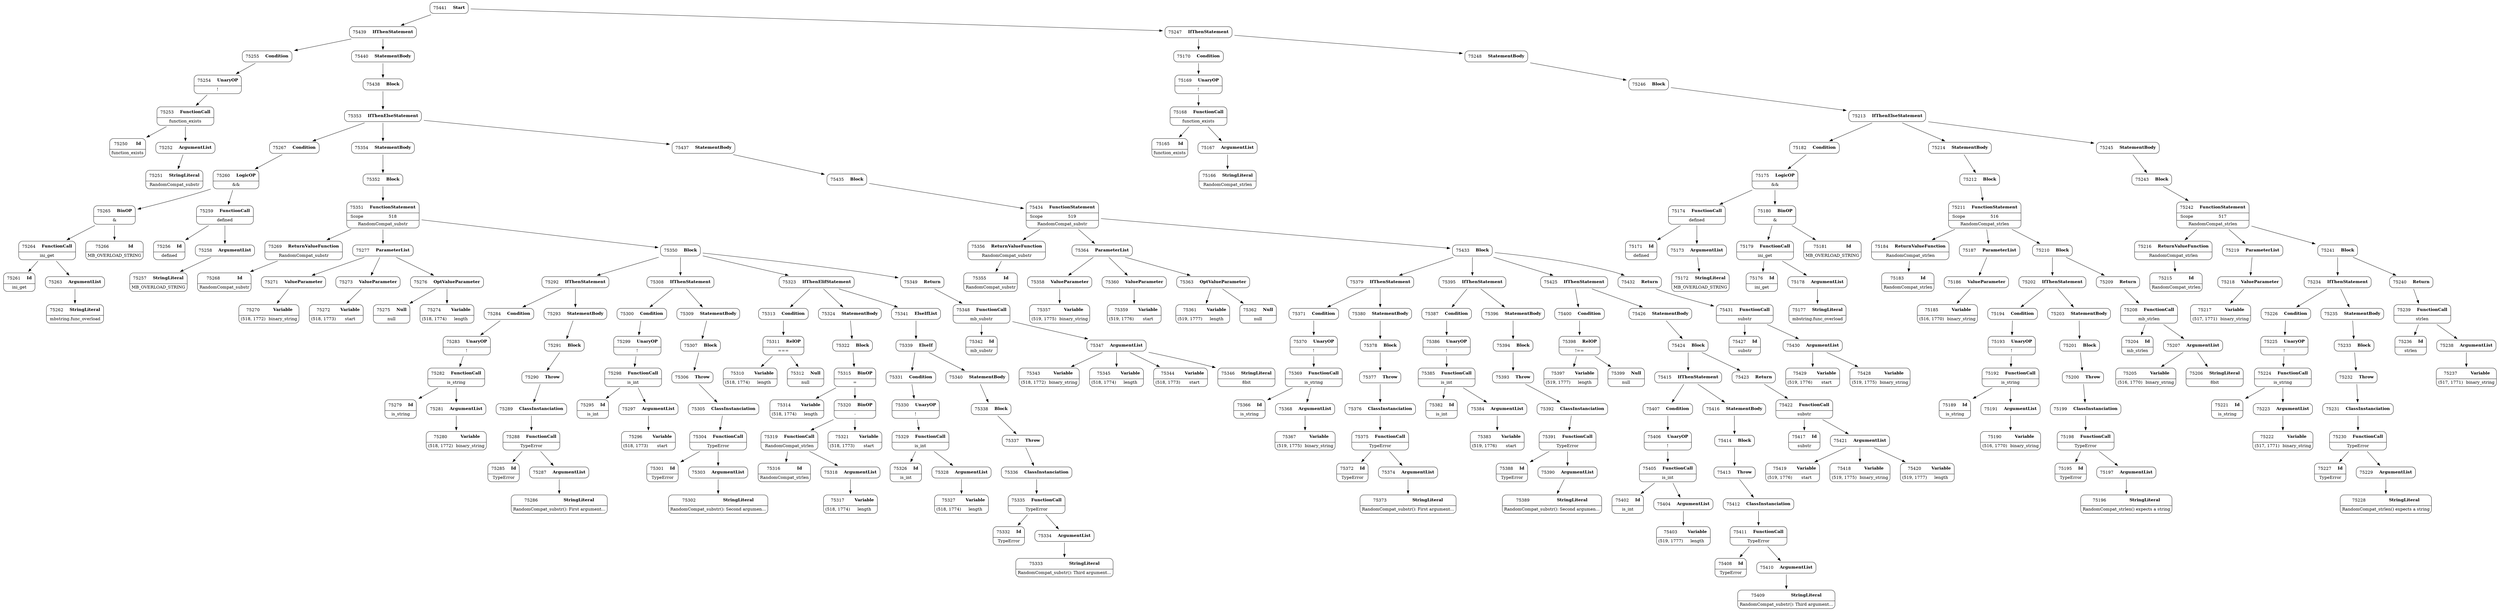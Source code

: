 digraph ast {
node [shape=none];
75265 [label=<<TABLE border='1' cellspacing='0' cellpadding='10' style='rounded' ><TR><TD border='0'>75265</TD><TD border='0'><B>BinOP</B></TD></TR><HR/><TR><TD border='0' cellpadding='5' colspan='2'>&amp;</TD></TR></TABLE>>];
75265 -> 75264 [weight=2];
75265 -> 75266 [weight=2];
75264 [label=<<TABLE border='1' cellspacing='0' cellpadding='10' style='rounded' ><TR><TD border='0'>75264</TD><TD border='0'><B>FunctionCall</B></TD></TR><HR/><TR><TD border='0' cellpadding='5' colspan='2'>ini_get</TD></TR></TABLE>>];
75264 -> 75261 [weight=2];
75264 -> 75263 [weight=2];
75267 [label=<<TABLE border='1' cellspacing='0' cellpadding='10' style='rounded' ><TR><TD border='0'>75267</TD><TD border='0'><B>Condition</B></TD></TR></TABLE>>];
75267 -> 75260 [weight=2];
75266 [label=<<TABLE border='1' cellspacing='0' cellpadding='10' style='rounded' ><TR><TD border='0'>75266</TD><TD border='0'><B>Id</B></TD></TR><HR/><TR><TD border='0' cellpadding='5' colspan='2'>MB_OVERLOAD_STRING</TD></TR></TABLE>>];
75269 [label=<<TABLE border='1' cellspacing='0' cellpadding='10' style='rounded' ><TR><TD border='0'>75269</TD><TD border='0'><B>ReturnValueFunction</B></TD></TR><HR/><TR><TD border='0' cellpadding='5' colspan='2'>RandomCompat_substr</TD></TR></TABLE>>];
75269 -> 75268 [weight=2];
75268 [label=<<TABLE border='1' cellspacing='0' cellpadding='10' style='rounded' ><TR><TD border='0'>75268</TD><TD border='0'><B>Id</B></TD></TR><HR/><TR><TD border='0' cellpadding='5' colspan='2'>RandomCompat_substr</TD></TR></TABLE>>];
75271 [label=<<TABLE border='1' cellspacing='0' cellpadding='10' style='rounded' ><TR><TD border='0'>75271</TD><TD border='0'><B>ValueParameter</B></TD></TR></TABLE>>];
75271 -> 75270 [weight=2];
75270 [label=<<TABLE border='1' cellspacing='0' cellpadding='10' style='rounded' ><TR><TD border='0'>75270</TD><TD border='0'><B>Variable</B></TD></TR><HR/><TR><TD border='0' cellpadding='5'>(518, 1772)</TD><TD border='0' cellpadding='5'>binary_string</TD></TR></TABLE>>];
75273 [label=<<TABLE border='1' cellspacing='0' cellpadding='10' style='rounded' ><TR><TD border='0'>75273</TD><TD border='0'><B>ValueParameter</B></TD></TR></TABLE>>];
75273 -> 75272 [weight=2];
75272 [label=<<TABLE border='1' cellspacing='0' cellpadding='10' style='rounded' ><TR><TD border='0'>75272</TD><TD border='0'><B>Variable</B></TD></TR><HR/><TR><TD border='0' cellpadding='5'>(518, 1773)</TD><TD border='0' cellpadding='5'>start</TD></TR></TABLE>>];
75275 [label=<<TABLE border='1' cellspacing='0' cellpadding='10' style='rounded' ><TR><TD border='0'>75275</TD><TD border='0'><B>Null</B></TD></TR><HR/><TR><TD border='0' cellpadding='5' colspan='2'>null</TD></TR></TABLE>>];
75274 [label=<<TABLE border='1' cellspacing='0' cellpadding='10' style='rounded' ><TR><TD border='0'>75274</TD><TD border='0'><B>Variable</B></TD></TR><HR/><TR><TD border='0' cellpadding='5'>(518, 1774)</TD><TD border='0' cellpadding='5'>length</TD></TR></TABLE>>];
75277 [label=<<TABLE border='1' cellspacing='0' cellpadding='10' style='rounded' ><TR><TD border='0'>75277</TD><TD border='0'><B>ParameterList</B></TD></TR></TABLE>>];
75277 -> 75271 [weight=2];
75277 -> 75273 [weight=2];
75277 -> 75276 [weight=2];
75276 [label=<<TABLE border='1' cellspacing='0' cellpadding='10' style='rounded' ><TR><TD border='0'>75276</TD><TD border='0'><B>OptValueParameter</B></TD></TR></TABLE>>];
75276 -> 75274 [weight=2];
75276 -> 75275 [weight=2];
75279 [label=<<TABLE border='1' cellspacing='0' cellpadding='10' style='rounded' ><TR><TD border='0'>75279</TD><TD border='0'><B>Id</B></TD></TR><HR/><TR><TD border='0' cellpadding='5' colspan='2'>is_string</TD></TR></TABLE>>];
75281 [label=<<TABLE border='1' cellspacing='0' cellpadding='10' style='rounded' ><TR><TD border='0'>75281</TD><TD border='0'><B>ArgumentList</B></TD></TR></TABLE>>];
75281 -> 75280 [weight=2];
75280 [label=<<TABLE border='1' cellspacing='0' cellpadding='10' style='rounded' ><TR><TD border='0'>75280</TD><TD border='0'><B>Variable</B></TD></TR><HR/><TR><TD border='0' cellpadding='5'>(518, 1772)</TD><TD border='0' cellpadding='5'>binary_string</TD></TR></TABLE>>];
75283 [label=<<TABLE border='1' cellspacing='0' cellpadding='10' style='rounded' ><TR><TD border='0'>75283</TD><TD border='0'><B>UnaryOP</B></TD></TR><HR/><TR><TD border='0' cellpadding='5' colspan='2'>!</TD></TR></TABLE>>];
75283 -> 75282 [weight=2];
75282 [label=<<TABLE border='1' cellspacing='0' cellpadding='10' style='rounded' ><TR><TD border='0'>75282</TD><TD border='0'><B>FunctionCall</B></TD></TR><HR/><TR><TD border='0' cellpadding='5' colspan='2'>is_string</TD></TR></TABLE>>];
75282 -> 75279 [weight=2];
75282 -> 75281 [weight=2];
75285 [label=<<TABLE border='1' cellspacing='0' cellpadding='10' style='rounded' ><TR><TD border='0'>75285</TD><TD border='0'><B>Id</B></TD></TR><HR/><TR><TD border='0' cellpadding='5' colspan='2'>TypeError</TD></TR></TABLE>>];
75284 [label=<<TABLE border='1' cellspacing='0' cellpadding='10' style='rounded' ><TR><TD border='0'>75284</TD><TD border='0'><B>Condition</B></TD></TR></TABLE>>];
75284 -> 75283 [weight=2];
75287 [label=<<TABLE border='1' cellspacing='0' cellpadding='10' style='rounded' ><TR><TD border='0'>75287</TD><TD border='0'><B>ArgumentList</B></TD></TR></TABLE>>];
75287 -> 75286 [weight=2];
75286 [label=<<TABLE border='1' cellspacing='0' cellpadding='10' style='rounded' ><TR><TD border='0'>75286</TD><TD border='0'><B>StringLiteral</B></TD></TR><HR/><TR><TD border='0' cellpadding='5' colspan='2'>RandomCompat_substr(): First argument...</TD></TR></TABLE>>];
75289 [label=<<TABLE border='1' cellspacing='0' cellpadding='10' style='rounded' ><TR><TD border='0'>75289</TD><TD border='0'><B>ClassInstanciation</B></TD></TR></TABLE>>];
75289 -> 75288 [weight=2];
75288 [label=<<TABLE border='1' cellspacing='0' cellpadding='10' style='rounded' ><TR><TD border='0'>75288</TD><TD border='0'><B>FunctionCall</B></TD></TR><HR/><TR><TD border='0' cellpadding='5' colspan='2'>TypeError</TD></TR></TABLE>>];
75288 -> 75285 [weight=2];
75288 -> 75287 [weight=2];
75291 [label=<<TABLE border='1' cellspacing='0' cellpadding='10' style='rounded' ><TR><TD border='0'>75291</TD><TD border='0'><B>Block</B></TD></TR></TABLE>>];
75291 -> 75290 [weight=2];
75290 [label=<<TABLE border='1' cellspacing='0' cellpadding='10' style='rounded' ><TR><TD border='0'>75290</TD><TD border='0'><B>Throw</B></TD></TR></TABLE>>];
75290 -> 75289 [weight=2];
75293 [label=<<TABLE border='1' cellspacing='0' cellpadding='10' style='rounded' ><TR><TD border='0'>75293</TD><TD border='0'><B>StatementBody</B></TD></TR></TABLE>>];
75293 -> 75291 [weight=2];
75292 [label=<<TABLE border='1' cellspacing='0' cellpadding='10' style='rounded' ><TR><TD border='0'>75292</TD><TD border='0'><B>IfThenStatement</B></TD></TR></TABLE>>];
75292 -> 75284 [weight=2];
75292 -> 75293 [weight=2];
75295 [label=<<TABLE border='1' cellspacing='0' cellpadding='10' style='rounded' ><TR><TD border='0'>75295</TD><TD border='0'><B>Id</B></TD></TR><HR/><TR><TD border='0' cellpadding='5' colspan='2'>is_int</TD></TR></TABLE>>];
75297 [label=<<TABLE border='1' cellspacing='0' cellpadding='10' style='rounded' ><TR><TD border='0'>75297</TD><TD border='0'><B>ArgumentList</B></TD></TR></TABLE>>];
75297 -> 75296 [weight=2];
75296 [label=<<TABLE border='1' cellspacing='0' cellpadding='10' style='rounded' ><TR><TD border='0'>75296</TD><TD border='0'><B>Variable</B></TD></TR><HR/><TR><TD border='0' cellpadding='5'>(518, 1773)</TD><TD border='0' cellpadding='5'>start</TD></TR></TABLE>>];
75299 [label=<<TABLE border='1' cellspacing='0' cellpadding='10' style='rounded' ><TR><TD border='0'>75299</TD><TD border='0'><B>UnaryOP</B></TD></TR><HR/><TR><TD border='0' cellpadding='5' colspan='2'>!</TD></TR></TABLE>>];
75299 -> 75298 [weight=2];
75298 [label=<<TABLE border='1' cellspacing='0' cellpadding='10' style='rounded' ><TR><TD border='0'>75298</TD><TD border='0'><B>FunctionCall</B></TD></TR><HR/><TR><TD border='0' cellpadding='5' colspan='2'>is_int</TD></TR></TABLE>>];
75298 -> 75295 [weight=2];
75298 -> 75297 [weight=2];
75301 [label=<<TABLE border='1' cellspacing='0' cellpadding='10' style='rounded' ><TR><TD border='0'>75301</TD><TD border='0'><B>Id</B></TD></TR><HR/><TR><TD border='0' cellpadding='5' colspan='2'>TypeError</TD></TR></TABLE>>];
75300 [label=<<TABLE border='1' cellspacing='0' cellpadding='10' style='rounded' ><TR><TD border='0'>75300</TD><TD border='0'><B>Condition</B></TD></TR></TABLE>>];
75300 -> 75299 [weight=2];
75303 [label=<<TABLE border='1' cellspacing='0' cellpadding='10' style='rounded' ><TR><TD border='0'>75303</TD><TD border='0'><B>ArgumentList</B></TD></TR></TABLE>>];
75303 -> 75302 [weight=2];
75302 [label=<<TABLE border='1' cellspacing='0' cellpadding='10' style='rounded' ><TR><TD border='0'>75302</TD><TD border='0'><B>StringLiteral</B></TD></TR><HR/><TR><TD border='0' cellpadding='5' colspan='2'>RandomCompat_substr(): Second argumen...</TD></TR></TABLE>>];
75305 [label=<<TABLE border='1' cellspacing='0' cellpadding='10' style='rounded' ><TR><TD border='0'>75305</TD><TD border='0'><B>ClassInstanciation</B></TD></TR></TABLE>>];
75305 -> 75304 [weight=2];
75304 [label=<<TABLE border='1' cellspacing='0' cellpadding='10' style='rounded' ><TR><TD border='0'>75304</TD><TD border='0'><B>FunctionCall</B></TD></TR><HR/><TR><TD border='0' cellpadding='5' colspan='2'>TypeError</TD></TR></TABLE>>];
75304 -> 75301 [weight=2];
75304 -> 75303 [weight=2];
75307 [label=<<TABLE border='1' cellspacing='0' cellpadding='10' style='rounded' ><TR><TD border='0'>75307</TD><TD border='0'><B>Block</B></TD></TR></TABLE>>];
75307 -> 75306 [weight=2];
75306 [label=<<TABLE border='1' cellspacing='0' cellpadding='10' style='rounded' ><TR><TD border='0'>75306</TD><TD border='0'><B>Throw</B></TD></TR></TABLE>>];
75306 -> 75305 [weight=2];
75309 [label=<<TABLE border='1' cellspacing='0' cellpadding='10' style='rounded' ><TR><TD border='0'>75309</TD><TD border='0'><B>StatementBody</B></TD></TR></TABLE>>];
75309 -> 75307 [weight=2];
75308 [label=<<TABLE border='1' cellspacing='0' cellpadding='10' style='rounded' ><TR><TD border='0'>75308</TD><TD border='0'><B>IfThenStatement</B></TD></TR></TABLE>>];
75308 -> 75300 [weight=2];
75308 -> 75309 [weight=2];
75311 [label=<<TABLE border='1' cellspacing='0' cellpadding='10' style='rounded' ><TR><TD border='0'>75311</TD><TD border='0'><B>RelOP</B></TD></TR><HR/><TR><TD border='0' cellpadding='5' colspan='2'>===</TD></TR></TABLE>>];
75311 -> 75310 [weight=2];
75311 -> 75312 [weight=2];
75310 [label=<<TABLE border='1' cellspacing='0' cellpadding='10' style='rounded' ><TR><TD border='0'>75310</TD><TD border='0'><B>Variable</B></TD></TR><HR/><TR><TD border='0' cellpadding='5'>(518, 1774)</TD><TD border='0' cellpadding='5'>length</TD></TR></TABLE>>];
75313 [label=<<TABLE border='1' cellspacing='0' cellpadding='10' style='rounded' ><TR><TD border='0'>75313</TD><TD border='0'><B>Condition</B></TD></TR></TABLE>>];
75313 -> 75311 [weight=2];
75312 [label=<<TABLE border='1' cellspacing='0' cellpadding='10' style='rounded' ><TR><TD border='0'>75312</TD><TD border='0'><B>Null</B></TD></TR><HR/><TR><TD border='0' cellpadding='5' colspan='2'>null</TD></TR></TABLE>>];
75315 [label=<<TABLE border='1' cellspacing='0' cellpadding='10' style='rounded' ><TR><TD border='0'>75315</TD><TD border='0'><B>BinOP</B></TD></TR><HR/><TR><TD border='0' cellpadding='5' colspan='2'>=</TD></TR></TABLE>>];
75315 -> 75314 [weight=2];
75315 -> 75320 [weight=2];
75314 [label=<<TABLE border='1' cellspacing='0' cellpadding='10' style='rounded' ><TR><TD border='0'>75314</TD><TD border='0'><B>Variable</B></TD></TR><HR/><TR><TD border='0' cellpadding='5'>(518, 1774)</TD><TD border='0' cellpadding='5'>length</TD></TR></TABLE>>];
75317 [label=<<TABLE border='1' cellspacing='0' cellpadding='10' style='rounded' ><TR><TD border='0'>75317</TD><TD border='0'><B>Variable</B></TD></TR><HR/><TR><TD border='0' cellpadding='5'>(518, 1774)</TD><TD border='0' cellpadding='5'>length</TD></TR></TABLE>>];
75316 [label=<<TABLE border='1' cellspacing='0' cellpadding='10' style='rounded' ><TR><TD border='0'>75316</TD><TD border='0'><B>Id</B></TD></TR><HR/><TR><TD border='0' cellpadding='5' colspan='2'>RandomCompat_strlen</TD></TR></TABLE>>];
75319 [label=<<TABLE border='1' cellspacing='0' cellpadding='10' style='rounded' ><TR><TD border='0'>75319</TD><TD border='0'><B>FunctionCall</B></TD></TR><HR/><TR><TD border='0' cellpadding='5' colspan='2'>RandomCompat_strlen</TD></TR></TABLE>>];
75319 -> 75316 [weight=2];
75319 -> 75318 [weight=2];
75318 [label=<<TABLE border='1' cellspacing='0' cellpadding='10' style='rounded' ><TR><TD border='0'>75318</TD><TD border='0'><B>ArgumentList</B></TD></TR></TABLE>>];
75318 -> 75317 [weight=2];
75321 [label=<<TABLE border='1' cellspacing='0' cellpadding='10' style='rounded' ><TR><TD border='0'>75321</TD><TD border='0'><B>Variable</B></TD></TR><HR/><TR><TD border='0' cellpadding='5'>(518, 1773)</TD><TD border='0' cellpadding='5'>start</TD></TR></TABLE>>];
75320 [label=<<TABLE border='1' cellspacing='0' cellpadding='10' style='rounded' ><TR><TD border='0'>75320</TD><TD border='0'><B>BinOP</B></TD></TR><HR/><TR><TD border='0' cellpadding='5' colspan='2'>-</TD></TR></TABLE>>];
75320 -> 75319 [weight=2];
75320 -> 75321 [weight=2];
75323 [label=<<TABLE border='1' cellspacing='0' cellpadding='10' style='rounded' ><TR><TD border='0'>75323</TD><TD border='0'><B>IfThenElifStatement</B></TD></TR></TABLE>>];
75323 -> 75313 [weight=2];
75323 -> 75324 [weight=2];
75323 -> 75341 [weight=2];
75322 [label=<<TABLE border='1' cellspacing='0' cellpadding='10' style='rounded' ><TR><TD border='0'>75322</TD><TD border='0'><B>Block</B></TD></TR></TABLE>>];
75322 -> 75315 [weight=2];
75324 [label=<<TABLE border='1' cellspacing='0' cellpadding='10' style='rounded' ><TR><TD border='0'>75324</TD><TD border='0'><B>StatementBody</B></TD></TR></TABLE>>];
75324 -> 75322 [weight=2];
75327 [label=<<TABLE border='1' cellspacing='0' cellpadding='10' style='rounded' ><TR><TD border='0'>75327</TD><TD border='0'><B>Variable</B></TD></TR><HR/><TR><TD border='0' cellpadding='5'>(518, 1774)</TD><TD border='0' cellpadding='5'>length</TD></TR></TABLE>>];
75326 [label=<<TABLE border='1' cellspacing='0' cellpadding='10' style='rounded' ><TR><TD border='0'>75326</TD><TD border='0'><B>Id</B></TD></TR><HR/><TR><TD border='0' cellpadding='5' colspan='2'>is_int</TD></TR></TABLE>>];
75329 [label=<<TABLE border='1' cellspacing='0' cellpadding='10' style='rounded' ><TR><TD border='0'>75329</TD><TD border='0'><B>FunctionCall</B></TD></TR><HR/><TR><TD border='0' cellpadding='5' colspan='2'>is_int</TD></TR></TABLE>>];
75329 -> 75326 [weight=2];
75329 -> 75328 [weight=2];
75328 [label=<<TABLE border='1' cellspacing='0' cellpadding='10' style='rounded' ><TR><TD border='0'>75328</TD><TD border='0'><B>ArgumentList</B></TD></TR></TABLE>>];
75328 -> 75327 [weight=2];
75331 [label=<<TABLE border='1' cellspacing='0' cellpadding='10' style='rounded' ><TR><TD border='0'>75331</TD><TD border='0'><B>Condition</B></TD></TR></TABLE>>];
75331 -> 75330 [weight=2];
75330 [label=<<TABLE border='1' cellspacing='0' cellpadding='10' style='rounded' ><TR><TD border='0'>75330</TD><TD border='0'><B>UnaryOP</B></TD></TR><HR/><TR><TD border='0' cellpadding='5' colspan='2'>!</TD></TR></TABLE>>];
75330 -> 75329 [weight=2];
75333 [label=<<TABLE border='1' cellspacing='0' cellpadding='10' style='rounded' ><TR><TD border='0'>75333</TD><TD border='0'><B>StringLiteral</B></TD></TR><HR/><TR><TD border='0' cellpadding='5' colspan='2'>RandomCompat_substr(): Third argument...</TD></TR></TABLE>>];
75332 [label=<<TABLE border='1' cellspacing='0' cellpadding='10' style='rounded' ><TR><TD border='0'>75332</TD><TD border='0'><B>Id</B></TD></TR><HR/><TR><TD border='0' cellpadding='5' colspan='2'>TypeError</TD></TR></TABLE>>];
75335 [label=<<TABLE border='1' cellspacing='0' cellpadding='10' style='rounded' ><TR><TD border='0'>75335</TD><TD border='0'><B>FunctionCall</B></TD></TR><HR/><TR><TD border='0' cellpadding='5' colspan='2'>TypeError</TD></TR></TABLE>>];
75335 -> 75332 [weight=2];
75335 -> 75334 [weight=2];
75334 [label=<<TABLE border='1' cellspacing='0' cellpadding='10' style='rounded' ><TR><TD border='0'>75334</TD><TD border='0'><B>ArgumentList</B></TD></TR></TABLE>>];
75334 -> 75333 [weight=2];
75337 [label=<<TABLE border='1' cellspacing='0' cellpadding='10' style='rounded' ><TR><TD border='0'>75337</TD><TD border='0'><B>Throw</B></TD></TR></TABLE>>];
75337 -> 75336 [weight=2];
75336 [label=<<TABLE border='1' cellspacing='0' cellpadding='10' style='rounded' ><TR><TD border='0'>75336</TD><TD border='0'><B>ClassInstanciation</B></TD></TR></TABLE>>];
75336 -> 75335 [weight=2];
75339 [label=<<TABLE border='1' cellspacing='0' cellpadding='10' style='rounded' ><TR><TD border='0'>75339</TD><TD border='0'><B>ElseIf</B></TD></TR></TABLE>>];
75339 -> 75331 [weight=2];
75339 -> 75340 [weight=2];
75338 [label=<<TABLE border='1' cellspacing='0' cellpadding='10' style='rounded' ><TR><TD border='0'>75338</TD><TD border='0'><B>Block</B></TD></TR></TABLE>>];
75338 -> 75337 [weight=2];
75341 [label=<<TABLE border='1' cellspacing='0' cellpadding='10' style='rounded' ><TR><TD border='0'>75341</TD><TD border='0'><B>ElseIfList</B></TD></TR></TABLE>>];
75341 -> 75339 [weight=2];
75340 [label=<<TABLE border='1' cellspacing='0' cellpadding='10' style='rounded' ><TR><TD border='0'>75340</TD><TD border='0'><B>StatementBody</B></TD></TR></TABLE>>];
75340 -> 75338 [weight=2];
75343 [label=<<TABLE border='1' cellspacing='0' cellpadding='10' style='rounded' ><TR><TD border='0'>75343</TD><TD border='0'><B>Variable</B></TD></TR><HR/><TR><TD border='0' cellpadding='5'>(518, 1772)</TD><TD border='0' cellpadding='5'>binary_string</TD></TR></TABLE>>];
75342 [label=<<TABLE border='1' cellspacing='0' cellpadding='10' style='rounded' ><TR><TD border='0'>75342</TD><TD border='0'><B>Id</B></TD></TR><HR/><TR><TD border='0' cellpadding='5' colspan='2'>mb_substr</TD></TR></TABLE>>];
75345 [label=<<TABLE border='1' cellspacing='0' cellpadding='10' style='rounded' ><TR><TD border='0'>75345</TD><TD border='0'><B>Variable</B></TD></TR><HR/><TR><TD border='0' cellpadding='5'>(518, 1774)</TD><TD border='0' cellpadding='5'>length</TD></TR></TABLE>>];
75344 [label=<<TABLE border='1' cellspacing='0' cellpadding='10' style='rounded' ><TR><TD border='0'>75344</TD><TD border='0'><B>Variable</B></TD></TR><HR/><TR><TD border='0' cellpadding='5'>(518, 1773)</TD><TD border='0' cellpadding='5'>start</TD></TR></TABLE>>];
75347 [label=<<TABLE border='1' cellspacing='0' cellpadding='10' style='rounded' ><TR><TD border='0'>75347</TD><TD border='0'><B>ArgumentList</B></TD></TR></TABLE>>];
75347 -> 75343 [weight=2];
75347 -> 75344 [weight=2];
75347 -> 75345 [weight=2];
75347 -> 75346 [weight=2];
75346 [label=<<TABLE border='1' cellspacing='0' cellpadding='10' style='rounded' ><TR><TD border='0'>75346</TD><TD border='0'><B>StringLiteral</B></TD></TR><HR/><TR><TD border='0' cellpadding='5' colspan='2'>8bit</TD></TR></TABLE>>];
75349 [label=<<TABLE border='1' cellspacing='0' cellpadding='10' style='rounded' ><TR><TD border='0'>75349</TD><TD border='0'><B>Return</B></TD></TR></TABLE>>];
75349 -> 75348 [weight=2];
75348 [label=<<TABLE border='1' cellspacing='0' cellpadding='10' style='rounded' ><TR><TD border='0'>75348</TD><TD border='0'><B>FunctionCall</B></TD></TR><HR/><TR><TD border='0' cellpadding='5' colspan='2'>mb_substr</TD></TR></TABLE>>];
75348 -> 75342 [weight=2];
75348 -> 75347 [weight=2];
75351 [label=<<TABLE border='1' cellspacing='0' cellpadding='10' style='rounded' ><TR><TD border='0'>75351</TD><TD border='0'><B>FunctionStatement</B></TD></TR><HR/><TR><TD border='0' cellpadding='5'>Scope</TD><TD border='0' cellpadding='5'>518</TD></TR><HR/><TR><TD border='0' cellpadding='5' colspan='2'>RandomCompat_substr</TD></TR></TABLE>>];
75351 -> 75269 [weight=2];
75351 -> 75277 [weight=2];
75351 -> 75350 [weight=2];
75350 [label=<<TABLE border='1' cellspacing='0' cellpadding='10' style='rounded' ><TR><TD border='0'>75350</TD><TD border='0'><B>Block</B></TD></TR></TABLE>>];
75350 -> 75292 [weight=2];
75350 -> 75308 [weight=2];
75350 -> 75323 [weight=2];
75350 -> 75349 [weight=2];
75353 [label=<<TABLE border='1' cellspacing='0' cellpadding='10' style='rounded' ><TR><TD border='0'>75353</TD><TD border='0'><B>IfThenElseStatement</B></TD></TR></TABLE>>];
75353 -> 75267 [weight=2];
75353 -> 75354 [weight=2];
75353 -> 75437 [weight=2];
75352 [label=<<TABLE border='1' cellspacing='0' cellpadding='10' style='rounded' ><TR><TD border='0'>75352</TD><TD border='0'><B>Block</B></TD></TR></TABLE>>];
75352 -> 75351 [weight=2];
75355 [label=<<TABLE border='1' cellspacing='0' cellpadding='10' style='rounded' ><TR><TD border='0'>75355</TD><TD border='0'><B>Id</B></TD></TR><HR/><TR><TD border='0' cellpadding='5' colspan='2'>RandomCompat_substr</TD></TR></TABLE>>];
75354 [label=<<TABLE border='1' cellspacing='0' cellpadding='10' style='rounded' ><TR><TD border='0'>75354</TD><TD border='0'><B>StatementBody</B></TD></TR></TABLE>>];
75354 -> 75352 [weight=2];
75357 [label=<<TABLE border='1' cellspacing='0' cellpadding='10' style='rounded' ><TR><TD border='0'>75357</TD><TD border='0'><B>Variable</B></TD></TR><HR/><TR><TD border='0' cellpadding='5'>(519, 1775)</TD><TD border='0' cellpadding='5'>binary_string</TD></TR></TABLE>>];
75356 [label=<<TABLE border='1' cellspacing='0' cellpadding='10' style='rounded' ><TR><TD border='0'>75356</TD><TD border='0'><B>ReturnValueFunction</B></TD></TR><HR/><TR><TD border='0' cellpadding='5' colspan='2'>RandomCompat_substr</TD></TR></TABLE>>];
75356 -> 75355 [weight=2];
75359 [label=<<TABLE border='1' cellspacing='0' cellpadding='10' style='rounded' ><TR><TD border='0'>75359</TD><TD border='0'><B>Variable</B></TD></TR><HR/><TR><TD border='0' cellpadding='5'>(519, 1776)</TD><TD border='0' cellpadding='5'>start</TD></TR></TABLE>>];
75358 [label=<<TABLE border='1' cellspacing='0' cellpadding='10' style='rounded' ><TR><TD border='0'>75358</TD><TD border='0'><B>ValueParameter</B></TD></TR></TABLE>>];
75358 -> 75357 [weight=2];
75361 [label=<<TABLE border='1' cellspacing='0' cellpadding='10' style='rounded' ><TR><TD border='0'>75361</TD><TD border='0'><B>Variable</B></TD></TR><HR/><TR><TD border='0' cellpadding='5'>(519, 1777)</TD><TD border='0' cellpadding='5'>length</TD></TR></TABLE>>];
75360 [label=<<TABLE border='1' cellspacing='0' cellpadding='10' style='rounded' ><TR><TD border='0'>75360</TD><TD border='0'><B>ValueParameter</B></TD></TR></TABLE>>];
75360 -> 75359 [weight=2];
75363 [label=<<TABLE border='1' cellspacing='0' cellpadding='10' style='rounded' ><TR><TD border='0'>75363</TD><TD border='0'><B>OptValueParameter</B></TD></TR></TABLE>>];
75363 -> 75361 [weight=2];
75363 -> 75362 [weight=2];
75362 [label=<<TABLE border='1' cellspacing='0' cellpadding='10' style='rounded' ><TR><TD border='0'>75362</TD><TD border='0'><B>Null</B></TD></TR><HR/><TR><TD border='0' cellpadding='5' colspan='2'>null</TD></TR></TABLE>>];
75364 [label=<<TABLE border='1' cellspacing='0' cellpadding='10' style='rounded' ><TR><TD border='0'>75364</TD><TD border='0'><B>ParameterList</B></TD></TR></TABLE>>];
75364 -> 75358 [weight=2];
75364 -> 75360 [weight=2];
75364 -> 75363 [weight=2];
75367 [label=<<TABLE border='1' cellspacing='0' cellpadding='10' style='rounded' ><TR><TD border='0'>75367</TD><TD border='0'><B>Variable</B></TD></TR><HR/><TR><TD border='0' cellpadding='5'>(519, 1775)</TD><TD border='0' cellpadding='5'>binary_string</TD></TR></TABLE>>];
75366 [label=<<TABLE border='1' cellspacing='0' cellpadding='10' style='rounded' ><TR><TD border='0'>75366</TD><TD border='0'><B>Id</B></TD></TR><HR/><TR><TD border='0' cellpadding='5' colspan='2'>is_string</TD></TR></TABLE>>];
75369 [label=<<TABLE border='1' cellspacing='0' cellpadding='10' style='rounded' ><TR><TD border='0'>75369</TD><TD border='0'><B>FunctionCall</B></TD></TR><HR/><TR><TD border='0' cellpadding='5' colspan='2'>is_string</TD></TR></TABLE>>];
75369 -> 75366 [weight=2];
75369 -> 75368 [weight=2];
75368 [label=<<TABLE border='1' cellspacing='0' cellpadding='10' style='rounded' ><TR><TD border='0'>75368</TD><TD border='0'><B>ArgumentList</B></TD></TR></TABLE>>];
75368 -> 75367 [weight=2];
75371 [label=<<TABLE border='1' cellspacing='0' cellpadding='10' style='rounded' ><TR><TD border='0'>75371</TD><TD border='0'><B>Condition</B></TD></TR></TABLE>>];
75371 -> 75370 [weight=2];
75370 [label=<<TABLE border='1' cellspacing='0' cellpadding='10' style='rounded' ><TR><TD border='0'>75370</TD><TD border='0'><B>UnaryOP</B></TD></TR><HR/><TR><TD border='0' cellpadding='5' colspan='2'>!</TD></TR></TABLE>>];
75370 -> 75369 [weight=2];
75373 [label=<<TABLE border='1' cellspacing='0' cellpadding='10' style='rounded' ><TR><TD border='0'>75373</TD><TD border='0'><B>StringLiteral</B></TD></TR><HR/><TR><TD border='0' cellpadding='5' colspan='2'>RandomCompat_substr(): First argument...</TD></TR></TABLE>>];
75372 [label=<<TABLE border='1' cellspacing='0' cellpadding='10' style='rounded' ><TR><TD border='0'>75372</TD><TD border='0'><B>Id</B></TD></TR><HR/><TR><TD border='0' cellpadding='5' colspan='2'>TypeError</TD></TR></TABLE>>];
75375 [label=<<TABLE border='1' cellspacing='0' cellpadding='10' style='rounded' ><TR><TD border='0'>75375</TD><TD border='0'><B>FunctionCall</B></TD></TR><HR/><TR><TD border='0' cellpadding='5' colspan='2'>TypeError</TD></TR></TABLE>>];
75375 -> 75372 [weight=2];
75375 -> 75374 [weight=2];
75374 [label=<<TABLE border='1' cellspacing='0' cellpadding='10' style='rounded' ><TR><TD border='0'>75374</TD><TD border='0'><B>ArgumentList</B></TD></TR></TABLE>>];
75374 -> 75373 [weight=2];
75377 [label=<<TABLE border='1' cellspacing='0' cellpadding='10' style='rounded' ><TR><TD border='0'>75377</TD><TD border='0'><B>Throw</B></TD></TR></TABLE>>];
75377 -> 75376 [weight=2];
75376 [label=<<TABLE border='1' cellspacing='0' cellpadding='10' style='rounded' ><TR><TD border='0'>75376</TD><TD border='0'><B>ClassInstanciation</B></TD></TR></TABLE>>];
75376 -> 75375 [weight=2];
75379 [label=<<TABLE border='1' cellspacing='0' cellpadding='10' style='rounded' ><TR><TD border='0'>75379</TD><TD border='0'><B>IfThenStatement</B></TD></TR></TABLE>>];
75379 -> 75371 [weight=2];
75379 -> 75380 [weight=2];
75378 [label=<<TABLE border='1' cellspacing='0' cellpadding='10' style='rounded' ><TR><TD border='0'>75378</TD><TD border='0'><B>Block</B></TD></TR></TABLE>>];
75378 -> 75377 [weight=2];
75380 [label=<<TABLE border='1' cellspacing='0' cellpadding='10' style='rounded' ><TR><TD border='0'>75380</TD><TD border='0'><B>StatementBody</B></TD></TR></TABLE>>];
75380 -> 75378 [weight=2];
75383 [label=<<TABLE border='1' cellspacing='0' cellpadding='10' style='rounded' ><TR><TD border='0'>75383</TD><TD border='0'><B>Variable</B></TD></TR><HR/><TR><TD border='0' cellpadding='5'>(519, 1776)</TD><TD border='0' cellpadding='5'>start</TD></TR></TABLE>>];
75382 [label=<<TABLE border='1' cellspacing='0' cellpadding='10' style='rounded' ><TR><TD border='0'>75382</TD><TD border='0'><B>Id</B></TD></TR><HR/><TR><TD border='0' cellpadding='5' colspan='2'>is_int</TD></TR></TABLE>>];
75385 [label=<<TABLE border='1' cellspacing='0' cellpadding='10' style='rounded' ><TR><TD border='0'>75385</TD><TD border='0'><B>FunctionCall</B></TD></TR><HR/><TR><TD border='0' cellpadding='5' colspan='2'>is_int</TD></TR></TABLE>>];
75385 -> 75382 [weight=2];
75385 -> 75384 [weight=2];
75384 [label=<<TABLE border='1' cellspacing='0' cellpadding='10' style='rounded' ><TR><TD border='0'>75384</TD><TD border='0'><B>ArgumentList</B></TD></TR></TABLE>>];
75384 -> 75383 [weight=2];
75387 [label=<<TABLE border='1' cellspacing='0' cellpadding='10' style='rounded' ><TR><TD border='0'>75387</TD><TD border='0'><B>Condition</B></TD></TR></TABLE>>];
75387 -> 75386 [weight=2];
75386 [label=<<TABLE border='1' cellspacing='0' cellpadding='10' style='rounded' ><TR><TD border='0'>75386</TD><TD border='0'><B>UnaryOP</B></TD></TR><HR/><TR><TD border='0' cellpadding='5' colspan='2'>!</TD></TR></TABLE>>];
75386 -> 75385 [weight=2];
75389 [label=<<TABLE border='1' cellspacing='0' cellpadding='10' style='rounded' ><TR><TD border='0'>75389</TD><TD border='0'><B>StringLiteral</B></TD></TR><HR/><TR><TD border='0' cellpadding='5' colspan='2'>RandomCompat_substr(): Second argumen...</TD></TR></TABLE>>];
75388 [label=<<TABLE border='1' cellspacing='0' cellpadding='10' style='rounded' ><TR><TD border='0'>75388</TD><TD border='0'><B>Id</B></TD></TR><HR/><TR><TD border='0' cellpadding='5' colspan='2'>TypeError</TD></TR></TABLE>>];
75391 [label=<<TABLE border='1' cellspacing='0' cellpadding='10' style='rounded' ><TR><TD border='0'>75391</TD><TD border='0'><B>FunctionCall</B></TD></TR><HR/><TR><TD border='0' cellpadding='5' colspan='2'>TypeError</TD></TR></TABLE>>];
75391 -> 75388 [weight=2];
75391 -> 75390 [weight=2];
75390 [label=<<TABLE border='1' cellspacing='0' cellpadding='10' style='rounded' ><TR><TD border='0'>75390</TD><TD border='0'><B>ArgumentList</B></TD></TR></TABLE>>];
75390 -> 75389 [weight=2];
75393 [label=<<TABLE border='1' cellspacing='0' cellpadding='10' style='rounded' ><TR><TD border='0'>75393</TD><TD border='0'><B>Throw</B></TD></TR></TABLE>>];
75393 -> 75392 [weight=2];
75392 [label=<<TABLE border='1' cellspacing='0' cellpadding='10' style='rounded' ><TR><TD border='0'>75392</TD><TD border='0'><B>ClassInstanciation</B></TD></TR></TABLE>>];
75392 -> 75391 [weight=2];
75395 [label=<<TABLE border='1' cellspacing='0' cellpadding='10' style='rounded' ><TR><TD border='0'>75395</TD><TD border='0'><B>IfThenStatement</B></TD></TR></TABLE>>];
75395 -> 75387 [weight=2];
75395 -> 75396 [weight=2];
75394 [label=<<TABLE border='1' cellspacing='0' cellpadding='10' style='rounded' ><TR><TD border='0'>75394</TD><TD border='0'><B>Block</B></TD></TR></TABLE>>];
75394 -> 75393 [weight=2];
75397 [label=<<TABLE border='1' cellspacing='0' cellpadding='10' style='rounded' ><TR><TD border='0'>75397</TD><TD border='0'><B>Variable</B></TD></TR><HR/><TR><TD border='0' cellpadding='5'>(519, 1777)</TD><TD border='0' cellpadding='5'>length</TD></TR></TABLE>>];
75396 [label=<<TABLE border='1' cellspacing='0' cellpadding='10' style='rounded' ><TR><TD border='0'>75396</TD><TD border='0'><B>StatementBody</B></TD></TR></TABLE>>];
75396 -> 75394 [weight=2];
75399 [label=<<TABLE border='1' cellspacing='0' cellpadding='10' style='rounded' ><TR><TD border='0'>75399</TD><TD border='0'><B>Null</B></TD></TR><HR/><TR><TD border='0' cellpadding='5' colspan='2'>null</TD></TR></TABLE>>];
75398 [label=<<TABLE border='1' cellspacing='0' cellpadding='10' style='rounded' ><TR><TD border='0'>75398</TD><TD border='0'><B>RelOP</B></TD></TR><HR/><TR><TD border='0' cellpadding='5' colspan='2'>!==</TD></TR></TABLE>>];
75398 -> 75397 [weight=2];
75398 -> 75399 [weight=2];
75400 [label=<<TABLE border='1' cellspacing='0' cellpadding='10' style='rounded' ><TR><TD border='0'>75400</TD><TD border='0'><B>Condition</B></TD></TR></TABLE>>];
75400 -> 75398 [weight=2];
75403 [label=<<TABLE border='1' cellspacing='0' cellpadding='10' style='rounded' ><TR><TD border='0'>75403</TD><TD border='0'><B>Variable</B></TD></TR><HR/><TR><TD border='0' cellpadding='5'>(519, 1777)</TD><TD border='0' cellpadding='5'>length</TD></TR></TABLE>>];
75402 [label=<<TABLE border='1' cellspacing='0' cellpadding='10' style='rounded' ><TR><TD border='0'>75402</TD><TD border='0'><B>Id</B></TD></TR><HR/><TR><TD border='0' cellpadding='5' colspan='2'>is_int</TD></TR></TABLE>>];
75405 [label=<<TABLE border='1' cellspacing='0' cellpadding='10' style='rounded' ><TR><TD border='0'>75405</TD><TD border='0'><B>FunctionCall</B></TD></TR><HR/><TR><TD border='0' cellpadding='5' colspan='2'>is_int</TD></TR></TABLE>>];
75405 -> 75402 [weight=2];
75405 -> 75404 [weight=2];
75404 [label=<<TABLE border='1' cellspacing='0' cellpadding='10' style='rounded' ><TR><TD border='0'>75404</TD><TD border='0'><B>ArgumentList</B></TD></TR></TABLE>>];
75404 -> 75403 [weight=2];
75407 [label=<<TABLE border='1' cellspacing='0' cellpadding='10' style='rounded' ><TR><TD border='0'>75407</TD><TD border='0'><B>Condition</B></TD></TR></TABLE>>];
75407 -> 75406 [weight=2];
75406 [label=<<TABLE border='1' cellspacing='0' cellpadding='10' style='rounded' ><TR><TD border='0'>75406</TD><TD border='0'><B>UnaryOP</B></TD></TR><HR/><TR><TD border='0' cellpadding='5' colspan='2'>!</TD></TR></TABLE>>];
75406 -> 75405 [weight=2];
75409 [label=<<TABLE border='1' cellspacing='0' cellpadding='10' style='rounded' ><TR><TD border='0'>75409</TD><TD border='0'><B>StringLiteral</B></TD></TR><HR/><TR><TD border='0' cellpadding='5' colspan='2'>RandomCompat_substr(): Third argument...</TD></TR></TABLE>>];
75408 [label=<<TABLE border='1' cellspacing='0' cellpadding='10' style='rounded' ><TR><TD border='0'>75408</TD><TD border='0'><B>Id</B></TD></TR><HR/><TR><TD border='0' cellpadding='5' colspan='2'>TypeError</TD></TR></TABLE>>];
75411 [label=<<TABLE border='1' cellspacing='0' cellpadding='10' style='rounded' ><TR><TD border='0'>75411</TD><TD border='0'><B>FunctionCall</B></TD></TR><HR/><TR><TD border='0' cellpadding='5' colspan='2'>TypeError</TD></TR></TABLE>>];
75411 -> 75408 [weight=2];
75411 -> 75410 [weight=2];
75410 [label=<<TABLE border='1' cellspacing='0' cellpadding='10' style='rounded' ><TR><TD border='0'>75410</TD><TD border='0'><B>ArgumentList</B></TD></TR></TABLE>>];
75410 -> 75409 [weight=2];
75413 [label=<<TABLE border='1' cellspacing='0' cellpadding='10' style='rounded' ><TR><TD border='0'>75413</TD><TD border='0'><B>Throw</B></TD></TR></TABLE>>];
75413 -> 75412 [weight=2];
75412 [label=<<TABLE border='1' cellspacing='0' cellpadding='10' style='rounded' ><TR><TD border='0'>75412</TD><TD border='0'><B>ClassInstanciation</B></TD></TR></TABLE>>];
75412 -> 75411 [weight=2];
75415 [label=<<TABLE border='1' cellspacing='0' cellpadding='10' style='rounded' ><TR><TD border='0'>75415</TD><TD border='0'><B>IfThenStatement</B></TD></TR></TABLE>>];
75415 -> 75407 [weight=2];
75415 -> 75416 [weight=2];
75414 [label=<<TABLE border='1' cellspacing='0' cellpadding='10' style='rounded' ><TR><TD border='0'>75414</TD><TD border='0'><B>Block</B></TD></TR></TABLE>>];
75414 -> 75413 [weight=2];
75417 [label=<<TABLE border='1' cellspacing='0' cellpadding='10' style='rounded' ><TR><TD border='0'>75417</TD><TD border='0'><B>Id</B></TD></TR><HR/><TR><TD border='0' cellpadding='5' colspan='2'>substr</TD></TR></TABLE>>];
75416 [label=<<TABLE border='1' cellspacing='0' cellpadding='10' style='rounded' ><TR><TD border='0'>75416</TD><TD border='0'><B>StatementBody</B></TD></TR></TABLE>>];
75416 -> 75414 [weight=2];
75419 [label=<<TABLE border='1' cellspacing='0' cellpadding='10' style='rounded' ><TR><TD border='0'>75419</TD><TD border='0'><B>Variable</B></TD></TR><HR/><TR><TD border='0' cellpadding='5'>(519, 1776)</TD><TD border='0' cellpadding='5'>start</TD></TR></TABLE>>];
75418 [label=<<TABLE border='1' cellspacing='0' cellpadding='10' style='rounded' ><TR><TD border='0'>75418</TD><TD border='0'><B>Variable</B></TD></TR><HR/><TR><TD border='0' cellpadding='5'>(519, 1775)</TD><TD border='0' cellpadding='5'>binary_string</TD></TR></TABLE>>];
75421 [label=<<TABLE border='1' cellspacing='0' cellpadding='10' style='rounded' ><TR><TD border='0'>75421</TD><TD border='0'><B>ArgumentList</B></TD></TR></TABLE>>];
75421 -> 75418 [weight=2];
75421 -> 75419 [weight=2];
75421 -> 75420 [weight=2];
75420 [label=<<TABLE border='1' cellspacing='0' cellpadding='10' style='rounded' ><TR><TD border='0'>75420</TD><TD border='0'><B>Variable</B></TD></TR><HR/><TR><TD border='0' cellpadding='5'>(519, 1777)</TD><TD border='0' cellpadding='5'>length</TD></TR></TABLE>>];
75423 [label=<<TABLE border='1' cellspacing='0' cellpadding='10' style='rounded' ><TR><TD border='0'>75423</TD><TD border='0'><B>Return</B></TD></TR></TABLE>>];
75423 -> 75422 [weight=2];
75422 [label=<<TABLE border='1' cellspacing='0' cellpadding='10' style='rounded' ><TR><TD border='0'>75422</TD><TD border='0'><B>FunctionCall</B></TD></TR><HR/><TR><TD border='0' cellpadding='5' colspan='2'>substr</TD></TR></TABLE>>];
75422 -> 75417 [weight=2];
75422 -> 75421 [weight=2];
75425 [label=<<TABLE border='1' cellspacing='0' cellpadding='10' style='rounded' ><TR><TD border='0'>75425</TD><TD border='0'><B>IfThenStatement</B></TD></TR></TABLE>>];
75425 -> 75400 [weight=2];
75425 -> 75426 [weight=2];
75424 [label=<<TABLE border='1' cellspacing='0' cellpadding='10' style='rounded' ><TR><TD border='0'>75424</TD><TD border='0'><B>Block</B></TD></TR></TABLE>>];
75424 -> 75415 [weight=2];
75424 -> 75423 [weight=2];
75427 [label=<<TABLE border='1' cellspacing='0' cellpadding='10' style='rounded' ><TR><TD border='0'>75427</TD><TD border='0'><B>Id</B></TD></TR><HR/><TR><TD border='0' cellpadding='5' colspan='2'>substr</TD></TR></TABLE>>];
75426 [label=<<TABLE border='1' cellspacing='0' cellpadding='10' style='rounded' ><TR><TD border='0'>75426</TD><TD border='0'><B>StatementBody</B></TD></TR></TABLE>>];
75426 -> 75424 [weight=2];
75429 [label=<<TABLE border='1' cellspacing='0' cellpadding='10' style='rounded' ><TR><TD border='0'>75429</TD><TD border='0'><B>Variable</B></TD></TR><HR/><TR><TD border='0' cellpadding='5'>(519, 1776)</TD><TD border='0' cellpadding='5'>start</TD></TR></TABLE>>];
75428 [label=<<TABLE border='1' cellspacing='0' cellpadding='10' style='rounded' ><TR><TD border='0'>75428</TD><TD border='0'><B>Variable</B></TD></TR><HR/><TR><TD border='0' cellpadding='5'>(519, 1775)</TD><TD border='0' cellpadding='5'>binary_string</TD></TR></TABLE>>];
75431 [label=<<TABLE border='1' cellspacing='0' cellpadding='10' style='rounded' ><TR><TD border='0'>75431</TD><TD border='0'><B>FunctionCall</B></TD></TR><HR/><TR><TD border='0' cellpadding='5' colspan='2'>substr</TD></TR></TABLE>>];
75431 -> 75427 [weight=2];
75431 -> 75430 [weight=2];
75430 [label=<<TABLE border='1' cellspacing='0' cellpadding='10' style='rounded' ><TR><TD border='0'>75430</TD><TD border='0'><B>ArgumentList</B></TD></TR></TABLE>>];
75430 -> 75428 [weight=2];
75430 -> 75429 [weight=2];
75433 [label=<<TABLE border='1' cellspacing='0' cellpadding='10' style='rounded' ><TR><TD border='0'>75433</TD><TD border='0'><B>Block</B></TD></TR></TABLE>>];
75433 -> 75379 [weight=2];
75433 -> 75395 [weight=2];
75433 -> 75425 [weight=2];
75433 -> 75432 [weight=2];
75432 [label=<<TABLE border='1' cellspacing='0' cellpadding='10' style='rounded' ><TR><TD border='0'>75432</TD><TD border='0'><B>Return</B></TD></TR></TABLE>>];
75432 -> 75431 [weight=2];
75435 [label=<<TABLE border='1' cellspacing='0' cellpadding='10' style='rounded' ><TR><TD border='0'>75435</TD><TD border='0'><B>Block</B></TD></TR></TABLE>>];
75435 -> 75434 [weight=2];
75434 [label=<<TABLE border='1' cellspacing='0' cellpadding='10' style='rounded' ><TR><TD border='0'>75434</TD><TD border='0'><B>FunctionStatement</B></TD></TR><HR/><TR><TD border='0' cellpadding='5'>Scope</TD><TD border='0' cellpadding='5'>519</TD></TR><HR/><TR><TD border='0' cellpadding='5' colspan='2'>RandomCompat_substr</TD></TR></TABLE>>];
75434 -> 75356 [weight=2];
75434 -> 75364 [weight=2];
75434 -> 75433 [weight=2];
75437 [label=<<TABLE border='1' cellspacing='0' cellpadding='10' style='rounded' ><TR><TD border='0'>75437</TD><TD border='0'><B>StatementBody</B></TD></TR></TABLE>>];
75437 -> 75435 [weight=2];
75439 [label=<<TABLE border='1' cellspacing='0' cellpadding='10' style='rounded' ><TR><TD border='0'>75439</TD><TD border='0'><B>IfThenStatement</B></TD></TR></TABLE>>];
75439 -> 75255 [weight=2];
75439 -> 75440 [weight=2];
75438 [label=<<TABLE border='1' cellspacing='0' cellpadding='10' style='rounded' ><TR><TD border='0'>75438</TD><TD border='0'><B>Block</B></TD></TR></TABLE>>];
75438 -> 75353 [weight=2];
75441 [label=<<TABLE border='1' cellspacing='0' cellpadding='10' style='rounded' ><TR><TD border='0'>75441</TD><TD border='0'><B>Start</B></TD></TR></TABLE>>];
75441 -> 75247 [weight=2];
75441 -> 75439 [weight=2];
75440 [label=<<TABLE border='1' cellspacing='0' cellpadding='10' style='rounded' ><TR><TD border='0'>75440</TD><TD border='0'><B>StatementBody</B></TD></TR></TABLE>>];
75440 -> 75438 [weight=2];
75165 [label=<<TABLE border='1' cellspacing='0' cellpadding='10' style='rounded' ><TR><TD border='0'>75165</TD><TD border='0'><B>Id</B></TD></TR><HR/><TR><TD border='0' cellpadding='5' colspan='2'>function_exists</TD></TR></TABLE>>];
75167 [label=<<TABLE border='1' cellspacing='0' cellpadding='10' style='rounded' ><TR><TD border='0'>75167</TD><TD border='0'><B>ArgumentList</B></TD></TR></TABLE>>];
75167 -> 75166 [weight=2];
75166 [label=<<TABLE border='1' cellspacing='0' cellpadding='10' style='rounded' ><TR><TD border='0'>75166</TD><TD border='0'><B>StringLiteral</B></TD></TR><HR/><TR><TD border='0' cellpadding='5' colspan='2'>RandomCompat_strlen</TD></TR></TABLE>>];
75169 [label=<<TABLE border='1' cellspacing='0' cellpadding='10' style='rounded' ><TR><TD border='0'>75169</TD><TD border='0'><B>UnaryOP</B></TD></TR><HR/><TR><TD border='0' cellpadding='5' colspan='2'>!</TD></TR></TABLE>>];
75169 -> 75168 [weight=2];
75168 [label=<<TABLE border='1' cellspacing='0' cellpadding='10' style='rounded' ><TR><TD border='0'>75168</TD><TD border='0'><B>FunctionCall</B></TD></TR><HR/><TR><TD border='0' cellpadding='5' colspan='2'>function_exists</TD></TR></TABLE>>];
75168 -> 75165 [weight=2];
75168 -> 75167 [weight=2];
75171 [label=<<TABLE border='1' cellspacing='0' cellpadding='10' style='rounded' ><TR><TD border='0'>75171</TD><TD border='0'><B>Id</B></TD></TR><HR/><TR><TD border='0' cellpadding='5' colspan='2'>defined</TD></TR></TABLE>>];
75170 [label=<<TABLE border='1' cellspacing='0' cellpadding='10' style='rounded' ><TR><TD border='0'>75170</TD><TD border='0'><B>Condition</B></TD></TR></TABLE>>];
75170 -> 75169 [weight=2];
75173 [label=<<TABLE border='1' cellspacing='0' cellpadding='10' style='rounded' ><TR><TD border='0'>75173</TD><TD border='0'><B>ArgumentList</B></TD></TR></TABLE>>];
75173 -> 75172 [weight=2];
75172 [label=<<TABLE border='1' cellspacing='0' cellpadding='10' style='rounded' ><TR><TD border='0'>75172</TD><TD border='0'><B>StringLiteral</B></TD></TR><HR/><TR><TD border='0' cellpadding='5' colspan='2'>MB_OVERLOAD_STRING</TD></TR></TABLE>>];
75175 [label=<<TABLE border='1' cellspacing='0' cellpadding='10' style='rounded' ><TR><TD border='0'>75175</TD><TD border='0'><B>LogicOP</B></TD></TR><HR/><TR><TD border='0' cellpadding='5' colspan='2'>&amp;&amp;</TD></TR></TABLE>>];
75175 -> 75174 [weight=2];
75175 -> 75180 [weight=2];
75174 [label=<<TABLE border='1' cellspacing='0' cellpadding='10' style='rounded' ><TR><TD border='0'>75174</TD><TD border='0'><B>FunctionCall</B></TD></TR><HR/><TR><TD border='0' cellpadding='5' colspan='2'>defined</TD></TR></TABLE>>];
75174 -> 75171 [weight=2];
75174 -> 75173 [weight=2];
75177 [label=<<TABLE border='1' cellspacing='0' cellpadding='10' style='rounded' ><TR><TD border='0'>75177</TD><TD border='0'><B>StringLiteral</B></TD></TR><HR/><TR><TD border='0' cellpadding='5' colspan='2'>mbstring.func_overload</TD></TR></TABLE>>];
75176 [label=<<TABLE border='1' cellspacing='0' cellpadding='10' style='rounded' ><TR><TD border='0'>75176</TD><TD border='0'><B>Id</B></TD></TR><HR/><TR><TD border='0' cellpadding='5' colspan='2'>ini_get</TD></TR></TABLE>>];
75179 [label=<<TABLE border='1' cellspacing='0' cellpadding='10' style='rounded' ><TR><TD border='0'>75179</TD><TD border='0'><B>FunctionCall</B></TD></TR><HR/><TR><TD border='0' cellpadding='5' colspan='2'>ini_get</TD></TR></TABLE>>];
75179 -> 75176 [weight=2];
75179 -> 75178 [weight=2];
75178 [label=<<TABLE border='1' cellspacing='0' cellpadding='10' style='rounded' ><TR><TD border='0'>75178</TD><TD border='0'><B>ArgumentList</B></TD></TR></TABLE>>];
75178 -> 75177 [weight=2];
75181 [label=<<TABLE border='1' cellspacing='0' cellpadding='10' style='rounded' ><TR><TD border='0'>75181</TD><TD border='0'><B>Id</B></TD></TR><HR/><TR><TD border='0' cellpadding='5' colspan='2'>MB_OVERLOAD_STRING</TD></TR></TABLE>>];
75180 [label=<<TABLE border='1' cellspacing='0' cellpadding='10' style='rounded' ><TR><TD border='0'>75180</TD><TD border='0'><B>BinOP</B></TD></TR><HR/><TR><TD border='0' cellpadding='5' colspan='2'>&amp;</TD></TR></TABLE>>];
75180 -> 75179 [weight=2];
75180 -> 75181 [weight=2];
75183 [label=<<TABLE border='1' cellspacing='0' cellpadding='10' style='rounded' ><TR><TD border='0'>75183</TD><TD border='0'><B>Id</B></TD></TR><HR/><TR><TD border='0' cellpadding='5' colspan='2'>RandomCompat_strlen</TD></TR></TABLE>>];
75182 [label=<<TABLE border='1' cellspacing='0' cellpadding='10' style='rounded' ><TR><TD border='0'>75182</TD><TD border='0'><B>Condition</B></TD></TR></TABLE>>];
75182 -> 75175 [weight=2];
75185 [label=<<TABLE border='1' cellspacing='0' cellpadding='10' style='rounded' ><TR><TD border='0'>75185</TD><TD border='0'><B>Variable</B></TD></TR><HR/><TR><TD border='0' cellpadding='5'>(516, 1770)</TD><TD border='0' cellpadding='5'>binary_string</TD></TR></TABLE>>];
75184 [label=<<TABLE border='1' cellspacing='0' cellpadding='10' style='rounded' ><TR><TD border='0'>75184</TD><TD border='0'><B>ReturnValueFunction</B></TD></TR><HR/><TR><TD border='0' cellpadding='5' colspan='2'>RandomCompat_strlen</TD></TR></TABLE>>];
75184 -> 75183 [weight=2];
75187 [label=<<TABLE border='1' cellspacing='0' cellpadding='10' style='rounded' ><TR><TD border='0'>75187</TD><TD border='0'><B>ParameterList</B></TD></TR></TABLE>>];
75187 -> 75186 [weight=2];
75186 [label=<<TABLE border='1' cellspacing='0' cellpadding='10' style='rounded' ><TR><TD border='0'>75186</TD><TD border='0'><B>ValueParameter</B></TD></TR></TABLE>>];
75186 -> 75185 [weight=2];
75189 [label=<<TABLE border='1' cellspacing='0' cellpadding='10' style='rounded' ><TR><TD border='0'>75189</TD><TD border='0'><B>Id</B></TD></TR><HR/><TR><TD border='0' cellpadding='5' colspan='2'>is_string</TD></TR></TABLE>>];
75191 [label=<<TABLE border='1' cellspacing='0' cellpadding='10' style='rounded' ><TR><TD border='0'>75191</TD><TD border='0'><B>ArgumentList</B></TD></TR></TABLE>>];
75191 -> 75190 [weight=2];
75190 [label=<<TABLE border='1' cellspacing='0' cellpadding='10' style='rounded' ><TR><TD border='0'>75190</TD><TD border='0'><B>Variable</B></TD></TR><HR/><TR><TD border='0' cellpadding='5'>(516, 1770)</TD><TD border='0' cellpadding='5'>binary_string</TD></TR></TABLE>>];
75193 [label=<<TABLE border='1' cellspacing='0' cellpadding='10' style='rounded' ><TR><TD border='0'>75193</TD><TD border='0'><B>UnaryOP</B></TD></TR><HR/><TR><TD border='0' cellpadding='5' colspan='2'>!</TD></TR></TABLE>>];
75193 -> 75192 [weight=2];
75192 [label=<<TABLE border='1' cellspacing='0' cellpadding='10' style='rounded' ><TR><TD border='0'>75192</TD><TD border='0'><B>FunctionCall</B></TD></TR><HR/><TR><TD border='0' cellpadding='5' colspan='2'>is_string</TD></TR></TABLE>>];
75192 -> 75189 [weight=2];
75192 -> 75191 [weight=2];
75195 [label=<<TABLE border='1' cellspacing='0' cellpadding='10' style='rounded' ><TR><TD border='0'>75195</TD><TD border='0'><B>Id</B></TD></TR><HR/><TR><TD border='0' cellpadding='5' colspan='2'>TypeError</TD></TR></TABLE>>];
75194 [label=<<TABLE border='1' cellspacing='0' cellpadding='10' style='rounded' ><TR><TD border='0'>75194</TD><TD border='0'><B>Condition</B></TD></TR></TABLE>>];
75194 -> 75193 [weight=2];
75197 [label=<<TABLE border='1' cellspacing='0' cellpadding='10' style='rounded' ><TR><TD border='0'>75197</TD><TD border='0'><B>ArgumentList</B></TD></TR></TABLE>>];
75197 -> 75196 [weight=2];
75196 [label=<<TABLE border='1' cellspacing='0' cellpadding='10' style='rounded' ><TR><TD border='0'>75196</TD><TD border='0'><B>StringLiteral</B></TD></TR><HR/><TR><TD border='0' cellpadding='5' colspan='2'>RandomCompat_strlen() expects a string</TD></TR></TABLE>>];
75199 [label=<<TABLE border='1' cellspacing='0' cellpadding='10' style='rounded' ><TR><TD border='0'>75199</TD><TD border='0'><B>ClassInstanciation</B></TD></TR></TABLE>>];
75199 -> 75198 [weight=2];
75198 [label=<<TABLE border='1' cellspacing='0' cellpadding='10' style='rounded' ><TR><TD border='0'>75198</TD><TD border='0'><B>FunctionCall</B></TD></TR><HR/><TR><TD border='0' cellpadding='5' colspan='2'>TypeError</TD></TR></TABLE>>];
75198 -> 75195 [weight=2];
75198 -> 75197 [weight=2];
75201 [label=<<TABLE border='1' cellspacing='0' cellpadding='10' style='rounded' ><TR><TD border='0'>75201</TD><TD border='0'><B>Block</B></TD></TR></TABLE>>];
75201 -> 75200 [weight=2];
75200 [label=<<TABLE border='1' cellspacing='0' cellpadding='10' style='rounded' ><TR><TD border='0'>75200</TD><TD border='0'><B>Throw</B></TD></TR></TABLE>>];
75200 -> 75199 [weight=2];
75203 [label=<<TABLE border='1' cellspacing='0' cellpadding='10' style='rounded' ><TR><TD border='0'>75203</TD><TD border='0'><B>StatementBody</B></TD></TR></TABLE>>];
75203 -> 75201 [weight=2];
75202 [label=<<TABLE border='1' cellspacing='0' cellpadding='10' style='rounded' ><TR><TD border='0'>75202</TD><TD border='0'><B>IfThenStatement</B></TD></TR></TABLE>>];
75202 -> 75194 [weight=2];
75202 -> 75203 [weight=2];
75205 [label=<<TABLE border='1' cellspacing='0' cellpadding='10' style='rounded' ><TR><TD border='0'>75205</TD><TD border='0'><B>Variable</B></TD></TR><HR/><TR><TD border='0' cellpadding='5'>(516, 1770)</TD><TD border='0' cellpadding='5'>binary_string</TD></TR></TABLE>>];
75204 [label=<<TABLE border='1' cellspacing='0' cellpadding='10' style='rounded' ><TR><TD border='0'>75204</TD><TD border='0'><B>Id</B></TD></TR><HR/><TR><TD border='0' cellpadding='5' colspan='2'>mb_strlen</TD></TR></TABLE>>];
75207 [label=<<TABLE border='1' cellspacing='0' cellpadding='10' style='rounded' ><TR><TD border='0'>75207</TD><TD border='0'><B>ArgumentList</B></TD></TR></TABLE>>];
75207 -> 75205 [weight=2];
75207 -> 75206 [weight=2];
75206 [label=<<TABLE border='1' cellspacing='0' cellpadding='10' style='rounded' ><TR><TD border='0'>75206</TD><TD border='0'><B>StringLiteral</B></TD></TR><HR/><TR><TD border='0' cellpadding='5' colspan='2'>8bit</TD></TR></TABLE>>];
75209 [label=<<TABLE border='1' cellspacing='0' cellpadding='10' style='rounded' ><TR><TD border='0'>75209</TD><TD border='0'><B>Return</B></TD></TR></TABLE>>];
75209 -> 75208 [weight=2];
75208 [label=<<TABLE border='1' cellspacing='0' cellpadding='10' style='rounded' ><TR><TD border='0'>75208</TD><TD border='0'><B>FunctionCall</B></TD></TR><HR/><TR><TD border='0' cellpadding='5' colspan='2'>mb_strlen</TD></TR></TABLE>>];
75208 -> 75204 [weight=2];
75208 -> 75207 [weight=2];
75211 [label=<<TABLE border='1' cellspacing='0' cellpadding='10' style='rounded' ><TR><TD border='0'>75211</TD><TD border='0'><B>FunctionStatement</B></TD></TR><HR/><TR><TD border='0' cellpadding='5'>Scope</TD><TD border='0' cellpadding='5'>516</TD></TR><HR/><TR><TD border='0' cellpadding='5' colspan='2'>RandomCompat_strlen</TD></TR></TABLE>>];
75211 -> 75184 [weight=2];
75211 -> 75187 [weight=2];
75211 -> 75210 [weight=2];
75210 [label=<<TABLE border='1' cellspacing='0' cellpadding='10' style='rounded' ><TR><TD border='0'>75210</TD><TD border='0'><B>Block</B></TD></TR></TABLE>>];
75210 -> 75202 [weight=2];
75210 -> 75209 [weight=2];
75213 [label=<<TABLE border='1' cellspacing='0' cellpadding='10' style='rounded' ><TR><TD border='0'>75213</TD><TD border='0'><B>IfThenElseStatement</B></TD></TR></TABLE>>];
75213 -> 75182 [weight=2];
75213 -> 75214 [weight=2];
75213 -> 75245 [weight=2];
75212 [label=<<TABLE border='1' cellspacing='0' cellpadding='10' style='rounded' ><TR><TD border='0'>75212</TD><TD border='0'><B>Block</B></TD></TR></TABLE>>];
75212 -> 75211 [weight=2];
75215 [label=<<TABLE border='1' cellspacing='0' cellpadding='10' style='rounded' ><TR><TD border='0'>75215</TD><TD border='0'><B>Id</B></TD></TR><HR/><TR><TD border='0' cellpadding='5' colspan='2'>RandomCompat_strlen</TD></TR></TABLE>>];
75214 [label=<<TABLE border='1' cellspacing='0' cellpadding='10' style='rounded' ><TR><TD border='0'>75214</TD><TD border='0'><B>StatementBody</B></TD></TR></TABLE>>];
75214 -> 75212 [weight=2];
75217 [label=<<TABLE border='1' cellspacing='0' cellpadding='10' style='rounded' ><TR><TD border='0'>75217</TD><TD border='0'><B>Variable</B></TD></TR><HR/><TR><TD border='0' cellpadding='5'>(517, 1771)</TD><TD border='0' cellpadding='5'>binary_string</TD></TR></TABLE>>];
75216 [label=<<TABLE border='1' cellspacing='0' cellpadding='10' style='rounded' ><TR><TD border='0'>75216</TD><TD border='0'><B>ReturnValueFunction</B></TD></TR><HR/><TR><TD border='0' cellpadding='5' colspan='2'>RandomCompat_strlen</TD></TR></TABLE>>];
75216 -> 75215 [weight=2];
75219 [label=<<TABLE border='1' cellspacing='0' cellpadding='10' style='rounded' ><TR><TD border='0'>75219</TD><TD border='0'><B>ParameterList</B></TD></TR></TABLE>>];
75219 -> 75218 [weight=2];
75218 [label=<<TABLE border='1' cellspacing='0' cellpadding='10' style='rounded' ><TR><TD border='0'>75218</TD><TD border='0'><B>ValueParameter</B></TD></TR></TABLE>>];
75218 -> 75217 [weight=2];
75221 [label=<<TABLE border='1' cellspacing='0' cellpadding='10' style='rounded' ><TR><TD border='0'>75221</TD><TD border='0'><B>Id</B></TD></TR><HR/><TR><TD border='0' cellpadding='5' colspan='2'>is_string</TD></TR></TABLE>>];
75223 [label=<<TABLE border='1' cellspacing='0' cellpadding='10' style='rounded' ><TR><TD border='0'>75223</TD><TD border='0'><B>ArgumentList</B></TD></TR></TABLE>>];
75223 -> 75222 [weight=2];
75222 [label=<<TABLE border='1' cellspacing='0' cellpadding='10' style='rounded' ><TR><TD border='0'>75222</TD><TD border='0'><B>Variable</B></TD></TR><HR/><TR><TD border='0' cellpadding='5'>(517, 1771)</TD><TD border='0' cellpadding='5'>binary_string</TD></TR></TABLE>>];
75225 [label=<<TABLE border='1' cellspacing='0' cellpadding='10' style='rounded' ><TR><TD border='0'>75225</TD><TD border='0'><B>UnaryOP</B></TD></TR><HR/><TR><TD border='0' cellpadding='5' colspan='2'>!</TD></TR></TABLE>>];
75225 -> 75224 [weight=2];
75224 [label=<<TABLE border='1' cellspacing='0' cellpadding='10' style='rounded' ><TR><TD border='0'>75224</TD><TD border='0'><B>FunctionCall</B></TD></TR><HR/><TR><TD border='0' cellpadding='5' colspan='2'>is_string</TD></TR></TABLE>>];
75224 -> 75221 [weight=2];
75224 -> 75223 [weight=2];
75227 [label=<<TABLE border='1' cellspacing='0' cellpadding='10' style='rounded' ><TR><TD border='0'>75227</TD><TD border='0'><B>Id</B></TD></TR><HR/><TR><TD border='0' cellpadding='5' colspan='2'>TypeError</TD></TR></TABLE>>];
75226 [label=<<TABLE border='1' cellspacing='0' cellpadding='10' style='rounded' ><TR><TD border='0'>75226</TD><TD border='0'><B>Condition</B></TD></TR></TABLE>>];
75226 -> 75225 [weight=2];
75229 [label=<<TABLE border='1' cellspacing='0' cellpadding='10' style='rounded' ><TR><TD border='0'>75229</TD><TD border='0'><B>ArgumentList</B></TD></TR></TABLE>>];
75229 -> 75228 [weight=2];
75228 [label=<<TABLE border='1' cellspacing='0' cellpadding='10' style='rounded' ><TR><TD border='0'>75228</TD><TD border='0'><B>StringLiteral</B></TD></TR><HR/><TR><TD border='0' cellpadding='5' colspan='2'>RandomCompat_strlen() expects a string</TD></TR></TABLE>>];
75231 [label=<<TABLE border='1' cellspacing='0' cellpadding='10' style='rounded' ><TR><TD border='0'>75231</TD><TD border='0'><B>ClassInstanciation</B></TD></TR></TABLE>>];
75231 -> 75230 [weight=2];
75230 [label=<<TABLE border='1' cellspacing='0' cellpadding='10' style='rounded' ><TR><TD border='0'>75230</TD><TD border='0'><B>FunctionCall</B></TD></TR><HR/><TR><TD border='0' cellpadding='5' colspan='2'>TypeError</TD></TR></TABLE>>];
75230 -> 75227 [weight=2];
75230 -> 75229 [weight=2];
75233 [label=<<TABLE border='1' cellspacing='0' cellpadding='10' style='rounded' ><TR><TD border='0'>75233</TD><TD border='0'><B>Block</B></TD></TR></TABLE>>];
75233 -> 75232 [weight=2];
75232 [label=<<TABLE border='1' cellspacing='0' cellpadding='10' style='rounded' ><TR><TD border='0'>75232</TD><TD border='0'><B>Throw</B></TD></TR></TABLE>>];
75232 -> 75231 [weight=2];
75235 [label=<<TABLE border='1' cellspacing='0' cellpadding='10' style='rounded' ><TR><TD border='0'>75235</TD><TD border='0'><B>StatementBody</B></TD></TR></TABLE>>];
75235 -> 75233 [weight=2];
75234 [label=<<TABLE border='1' cellspacing='0' cellpadding='10' style='rounded' ><TR><TD border='0'>75234</TD><TD border='0'><B>IfThenStatement</B></TD></TR></TABLE>>];
75234 -> 75226 [weight=2];
75234 -> 75235 [weight=2];
75237 [label=<<TABLE border='1' cellspacing='0' cellpadding='10' style='rounded' ><TR><TD border='0'>75237</TD><TD border='0'><B>Variable</B></TD></TR><HR/><TR><TD border='0' cellpadding='5'>(517, 1771)</TD><TD border='0' cellpadding='5'>binary_string</TD></TR></TABLE>>];
75236 [label=<<TABLE border='1' cellspacing='0' cellpadding='10' style='rounded' ><TR><TD border='0'>75236</TD><TD border='0'><B>Id</B></TD></TR><HR/><TR><TD border='0' cellpadding='5' colspan='2'>strlen</TD></TR></TABLE>>];
75239 [label=<<TABLE border='1' cellspacing='0' cellpadding='10' style='rounded' ><TR><TD border='0'>75239</TD><TD border='0'><B>FunctionCall</B></TD></TR><HR/><TR><TD border='0' cellpadding='5' colspan='2'>strlen</TD></TR></TABLE>>];
75239 -> 75236 [weight=2];
75239 -> 75238 [weight=2];
75238 [label=<<TABLE border='1' cellspacing='0' cellpadding='10' style='rounded' ><TR><TD border='0'>75238</TD><TD border='0'><B>ArgumentList</B></TD></TR></TABLE>>];
75238 -> 75237 [weight=2];
75241 [label=<<TABLE border='1' cellspacing='0' cellpadding='10' style='rounded' ><TR><TD border='0'>75241</TD><TD border='0'><B>Block</B></TD></TR></TABLE>>];
75241 -> 75234 [weight=2];
75241 -> 75240 [weight=2];
75240 [label=<<TABLE border='1' cellspacing='0' cellpadding='10' style='rounded' ><TR><TD border='0'>75240</TD><TD border='0'><B>Return</B></TD></TR></TABLE>>];
75240 -> 75239 [weight=2];
75243 [label=<<TABLE border='1' cellspacing='0' cellpadding='10' style='rounded' ><TR><TD border='0'>75243</TD><TD border='0'><B>Block</B></TD></TR></TABLE>>];
75243 -> 75242 [weight=2];
75242 [label=<<TABLE border='1' cellspacing='0' cellpadding='10' style='rounded' ><TR><TD border='0'>75242</TD><TD border='0'><B>FunctionStatement</B></TD></TR><HR/><TR><TD border='0' cellpadding='5'>Scope</TD><TD border='0' cellpadding='5'>517</TD></TR><HR/><TR><TD border='0' cellpadding='5' colspan='2'>RandomCompat_strlen</TD></TR></TABLE>>];
75242 -> 75216 [weight=2];
75242 -> 75219 [weight=2];
75242 -> 75241 [weight=2];
75245 [label=<<TABLE border='1' cellspacing='0' cellpadding='10' style='rounded' ><TR><TD border='0'>75245</TD><TD border='0'><B>StatementBody</B></TD></TR></TABLE>>];
75245 -> 75243 [weight=2];
75247 [label=<<TABLE border='1' cellspacing='0' cellpadding='10' style='rounded' ><TR><TD border='0'>75247</TD><TD border='0'><B>IfThenStatement</B></TD></TR></TABLE>>];
75247 -> 75170 [weight=2];
75247 -> 75248 [weight=2];
75246 [label=<<TABLE border='1' cellspacing='0' cellpadding='10' style='rounded' ><TR><TD border='0'>75246</TD><TD border='0'><B>Block</B></TD></TR></TABLE>>];
75246 -> 75213 [weight=2];
75248 [label=<<TABLE border='1' cellspacing='0' cellpadding='10' style='rounded' ><TR><TD border='0'>75248</TD><TD border='0'><B>StatementBody</B></TD></TR></TABLE>>];
75248 -> 75246 [weight=2];
75251 [label=<<TABLE border='1' cellspacing='0' cellpadding='10' style='rounded' ><TR><TD border='0'>75251</TD><TD border='0'><B>StringLiteral</B></TD></TR><HR/><TR><TD border='0' cellpadding='5' colspan='2'>RandomCompat_substr</TD></TR></TABLE>>];
75250 [label=<<TABLE border='1' cellspacing='0' cellpadding='10' style='rounded' ><TR><TD border='0'>75250</TD><TD border='0'><B>Id</B></TD></TR><HR/><TR><TD border='0' cellpadding='5' colspan='2'>function_exists</TD></TR></TABLE>>];
75253 [label=<<TABLE border='1' cellspacing='0' cellpadding='10' style='rounded' ><TR><TD border='0'>75253</TD><TD border='0'><B>FunctionCall</B></TD></TR><HR/><TR><TD border='0' cellpadding='5' colspan='2'>function_exists</TD></TR></TABLE>>];
75253 -> 75250 [weight=2];
75253 -> 75252 [weight=2];
75252 [label=<<TABLE border='1' cellspacing='0' cellpadding='10' style='rounded' ><TR><TD border='0'>75252</TD><TD border='0'><B>ArgumentList</B></TD></TR></TABLE>>];
75252 -> 75251 [weight=2];
75255 [label=<<TABLE border='1' cellspacing='0' cellpadding='10' style='rounded' ><TR><TD border='0'>75255</TD><TD border='0'><B>Condition</B></TD></TR></TABLE>>];
75255 -> 75254 [weight=2];
75254 [label=<<TABLE border='1' cellspacing='0' cellpadding='10' style='rounded' ><TR><TD border='0'>75254</TD><TD border='0'><B>UnaryOP</B></TD></TR><HR/><TR><TD border='0' cellpadding='5' colspan='2'>!</TD></TR></TABLE>>];
75254 -> 75253 [weight=2];
75257 [label=<<TABLE border='1' cellspacing='0' cellpadding='10' style='rounded' ><TR><TD border='0'>75257</TD><TD border='0'><B>StringLiteral</B></TD></TR><HR/><TR><TD border='0' cellpadding='5' colspan='2'>MB_OVERLOAD_STRING</TD></TR></TABLE>>];
75256 [label=<<TABLE border='1' cellspacing='0' cellpadding='10' style='rounded' ><TR><TD border='0'>75256</TD><TD border='0'><B>Id</B></TD></TR><HR/><TR><TD border='0' cellpadding='5' colspan='2'>defined</TD></TR></TABLE>>];
75259 [label=<<TABLE border='1' cellspacing='0' cellpadding='10' style='rounded' ><TR><TD border='0'>75259</TD><TD border='0'><B>FunctionCall</B></TD></TR><HR/><TR><TD border='0' cellpadding='5' colspan='2'>defined</TD></TR></TABLE>>];
75259 -> 75256 [weight=2];
75259 -> 75258 [weight=2];
75258 [label=<<TABLE border='1' cellspacing='0' cellpadding='10' style='rounded' ><TR><TD border='0'>75258</TD><TD border='0'><B>ArgumentList</B></TD></TR></TABLE>>];
75258 -> 75257 [weight=2];
75261 [label=<<TABLE border='1' cellspacing='0' cellpadding='10' style='rounded' ><TR><TD border='0'>75261</TD><TD border='0'><B>Id</B></TD></TR><HR/><TR><TD border='0' cellpadding='5' colspan='2'>ini_get</TD></TR></TABLE>>];
75260 [label=<<TABLE border='1' cellspacing='0' cellpadding='10' style='rounded' ><TR><TD border='0'>75260</TD><TD border='0'><B>LogicOP</B></TD></TR><HR/><TR><TD border='0' cellpadding='5' colspan='2'>&amp;&amp;</TD></TR></TABLE>>];
75260 -> 75259 [weight=2];
75260 -> 75265 [weight=2];
75263 [label=<<TABLE border='1' cellspacing='0' cellpadding='10' style='rounded' ><TR><TD border='0'>75263</TD><TD border='0'><B>ArgumentList</B></TD></TR></TABLE>>];
75263 -> 75262 [weight=2];
75262 [label=<<TABLE border='1' cellspacing='0' cellpadding='10' style='rounded' ><TR><TD border='0'>75262</TD><TD border='0'><B>StringLiteral</B></TD></TR><HR/><TR><TD border='0' cellpadding='5' colspan='2'>mbstring.func_overload</TD></TR></TABLE>>];
}
